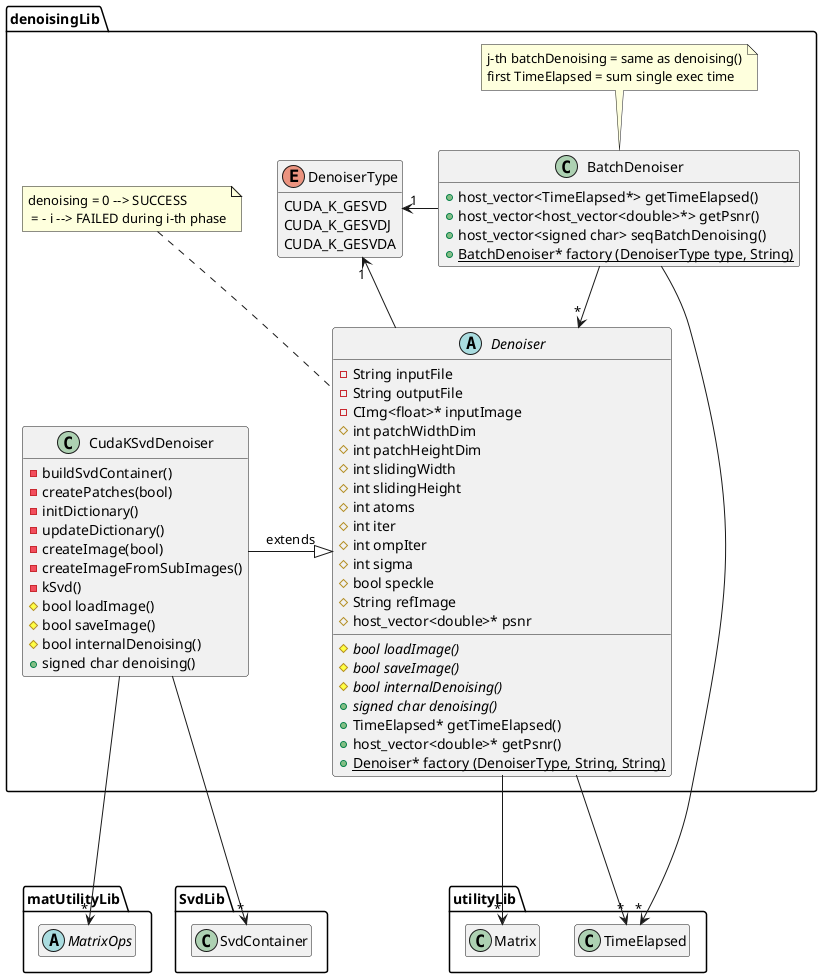 @startuml DenoisingDiagram

package denoisingLib{

    enum DenoiserType{
            CUDA_K_GESVD
            CUDA_K_GESVDJ
            CUDA_K_GESVDA
    }

    abstract class Denoiser{
        - String inputFile
        - String outputFile
        - CImg<float>* inputImage
        # int patchWidthDim
        # int patchHeightDim
        # int slidingWidth
        # int slidingHeight
        # int atoms
        # int iter
        # int ompIter
        # int sigma
        # bool speckle
        # String refImage
        # host_vector<double>* psnr

        {abstract} # bool loadImage()
        {abstract} # bool saveImage()
        {abstract} # bool internalDenoising()
        {abstract} + signed char denoising()
        + TimeElapsed* getTimeElapsed()
        + host_vector<double>* getPsnr()
        {static} + Denoiser* factory (DenoiserType, String, String)
    }

    note top: denoising = 0 --> SUCCESS\n = - i --> FAILED during i-th phase 

    class CudaKSvdDenoiser{

        - buildSvdContainer()
        - createPatches(bool)
        - initDictionary()
        - updateDictionary()
        - createImage(bool)
        - createImageFromSubImages()
        - kSvd()
        
        - int blocks
        - device_vector<int>* relevantDataIndices
        - device_vector<int>* relevantDataIndicesCounter
        # bool loadImage()
        # bool saveImage()
        # bool internalDenoising()
        + signed char denoising()
    }

    class BatchDenoiser{
        + host_vector<TimeElapsed*> getTimeElapsed() 
        + host_vector<host_vector<double>*> getPsnr()
        + host_vector<signed char> seqBatchDenoising()
        {static} + BatchDenoiser* factory (DenoiserType type, String)
    }

    note top: j-th batchDenoising = same as denoising()\nfirst TimeElapsed = sum single exec time 


    CudaKSvdDenoiser -|> Denoiser : extends
    DenoiserType "1"<- Denoiser
    DenoiserType "1"<- BatchDenoiser
    BatchDenoiser --> "*" Denoiser
    hide CudaKSvdDenoiser fields
    hide BatchDenoiser fields
    hide DenoiserType methods
}

package utilityLib{
    class Matrix
    class TimeElapsed
    

    hide Matrix fields
    hide Matrix methods

    hide TimeElapsed fields
    hide TimeElapsed methods

}

package matUtilityLib{
    abstract class MatrixOps
    hide MatrixOps fields
    hide MatrixOps methods
}

package SvdLib{
    class SvdContainer

    hide SvdContainer fields
    hide SvdContainer methods
}

BatchDenoiser ---> "*" TimeElapsed
Denoiser ---> "*" TimeElapsed
Denoiser ---> "*" Matrix
CudaKSvdDenoiser ---> "*" MatrixOps
CudaKSvdDenoiser ---> "*" SvdContainer

@enduml